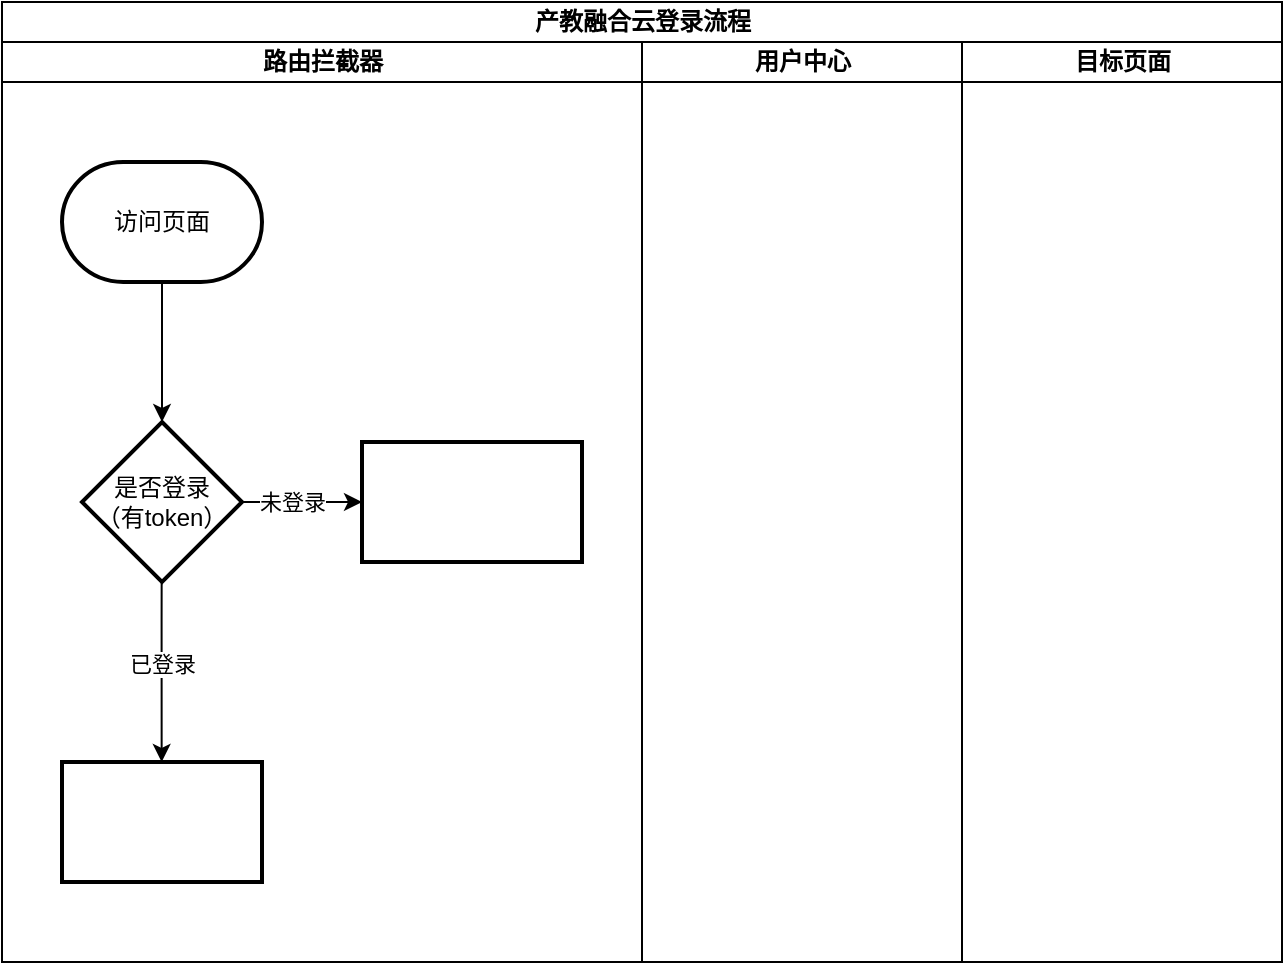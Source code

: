 <mxfile version="21.7.2" type="github">
  <diagram id="prtHgNgQTEPvFCAcTncT" name="Page-1">
    <mxGraphModel dx="933" dy="552" grid="1" gridSize="10" guides="1" tooltips="1" connect="1" arrows="1" fold="1" page="1" pageScale="1" pageWidth="827" pageHeight="1169" math="0" shadow="0">
      <root>
        <mxCell id="0" />
        <mxCell id="1" parent="0" />
        <mxCell id="Mk3c4lTgCmmT1804mff--29" value="产教融合云登录流程" style="swimlane;childLayout=stackLayout;resizeParent=1;resizeParentMax=0;startSize=20;html=1;" vertex="1" parent="1">
          <mxGeometry x="80.0" y="80" width="640" height="480" as="geometry" />
        </mxCell>
        <mxCell id="Mk3c4lTgCmmT1804mff--30" value="路由拦截器" style="swimlane;startSize=20;html=1;" vertex="1" parent="Mk3c4lTgCmmT1804mff--29">
          <mxGeometry y="20" width="320" height="460" as="geometry" />
        </mxCell>
        <mxCell id="Mk3c4lTgCmmT1804mff--40" value="" style="edgeStyle=orthogonalEdgeStyle;rounded=0;orthogonalLoop=1;jettySize=auto;html=1;" edge="1" parent="Mk3c4lTgCmmT1804mff--30" source="Mk3c4lTgCmmT1804mff--35" target="Mk3c4lTgCmmT1804mff--39">
          <mxGeometry relative="1" as="geometry" />
        </mxCell>
        <mxCell id="Mk3c4lTgCmmT1804mff--35" value="访问页面" style="strokeWidth=2;html=1;shape=mxgraph.flowchart.terminator;whiteSpace=wrap;" vertex="1" parent="Mk3c4lTgCmmT1804mff--30">
          <mxGeometry x="30.0" y="60" width="100" height="60" as="geometry" />
        </mxCell>
        <mxCell id="Mk3c4lTgCmmT1804mff--42" value="" style="edgeStyle=orthogonalEdgeStyle;rounded=0;orthogonalLoop=1;jettySize=auto;html=1;" edge="1" parent="Mk3c4lTgCmmT1804mff--30" source="Mk3c4lTgCmmT1804mff--39" target="Mk3c4lTgCmmT1804mff--41">
          <mxGeometry relative="1" as="geometry" />
        </mxCell>
        <mxCell id="Mk3c4lTgCmmT1804mff--43" value="未登录" style="edgeLabel;html=1;align=center;verticalAlign=middle;resizable=0;points=[];" vertex="1" connectable="0" parent="Mk3c4lTgCmmT1804mff--42">
          <mxGeometry x="-0.159" relative="1" as="geometry">
            <mxPoint as="offset" />
          </mxGeometry>
        </mxCell>
        <mxCell id="Mk3c4lTgCmmT1804mff--45" value="" style="edgeStyle=orthogonalEdgeStyle;rounded=0;orthogonalLoop=1;jettySize=auto;html=1;exitX=0.5;exitY=1;exitDx=0;exitDy=0;" edge="1" parent="Mk3c4lTgCmmT1804mff--30">
          <mxGeometry relative="1" as="geometry">
            <mxPoint x="79.83" y="270" as="sourcePoint" />
            <mxPoint x="79.83" y="360.0" as="targetPoint" />
            <Array as="points">
              <mxPoint x="79.83" y="290" />
              <mxPoint x="79.83" y="290" />
            </Array>
          </mxGeometry>
        </mxCell>
        <mxCell id="Mk3c4lTgCmmT1804mff--46" value="已登录" style="edgeLabel;html=1;align=center;verticalAlign=middle;resizable=0;points=[];" vertex="1" connectable="0" parent="Mk3c4lTgCmmT1804mff--45">
          <mxGeometry x="-0.17" y="1" relative="1" as="geometry">
            <mxPoint x="-1" y="3" as="offset" />
          </mxGeometry>
        </mxCell>
        <mxCell id="Mk3c4lTgCmmT1804mff--39" value="是否登录&lt;br&gt;（有token）" style="rhombus;whiteSpace=wrap;html=1;strokeWidth=2;" vertex="1" parent="Mk3c4lTgCmmT1804mff--30">
          <mxGeometry x="40.0" y="190" width="80" height="80" as="geometry" />
        </mxCell>
        <mxCell id="Mk3c4lTgCmmT1804mff--41" value="" style="whiteSpace=wrap;html=1;strokeWidth=2;" vertex="1" parent="Mk3c4lTgCmmT1804mff--30">
          <mxGeometry x="180" y="200" width="110" height="60" as="geometry" />
        </mxCell>
        <mxCell id="Mk3c4lTgCmmT1804mff--44" value="" style="whiteSpace=wrap;html=1;strokeWidth=2;" vertex="1" parent="Mk3c4lTgCmmT1804mff--30">
          <mxGeometry x="30" y="360" width="100" height="60" as="geometry" />
        </mxCell>
        <mxCell id="Mk3c4lTgCmmT1804mff--31" value="用户中心" style="swimlane;startSize=20;html=1;" vertex="1" parent="Mk3c4lTgCmmT1804mff--29">
          <mxGeometry x="320" y="20" width="160" height="460" as="geometry" />
        </mxCell>
        <mxCell id="Mk3c4lTgCmmT1804mff--32" value="目标页面" style="swimlane;startSize=20;html=1;" vertex="1" parent="Mk3c4lTgCmmT1804mff--29">
          <mxGeometry x="480" y="20" width="160" height="460" as="geometry" />
        </mxCell>
      </root>
    </mxGraphModel>
  </diagram>
</mxfile>
